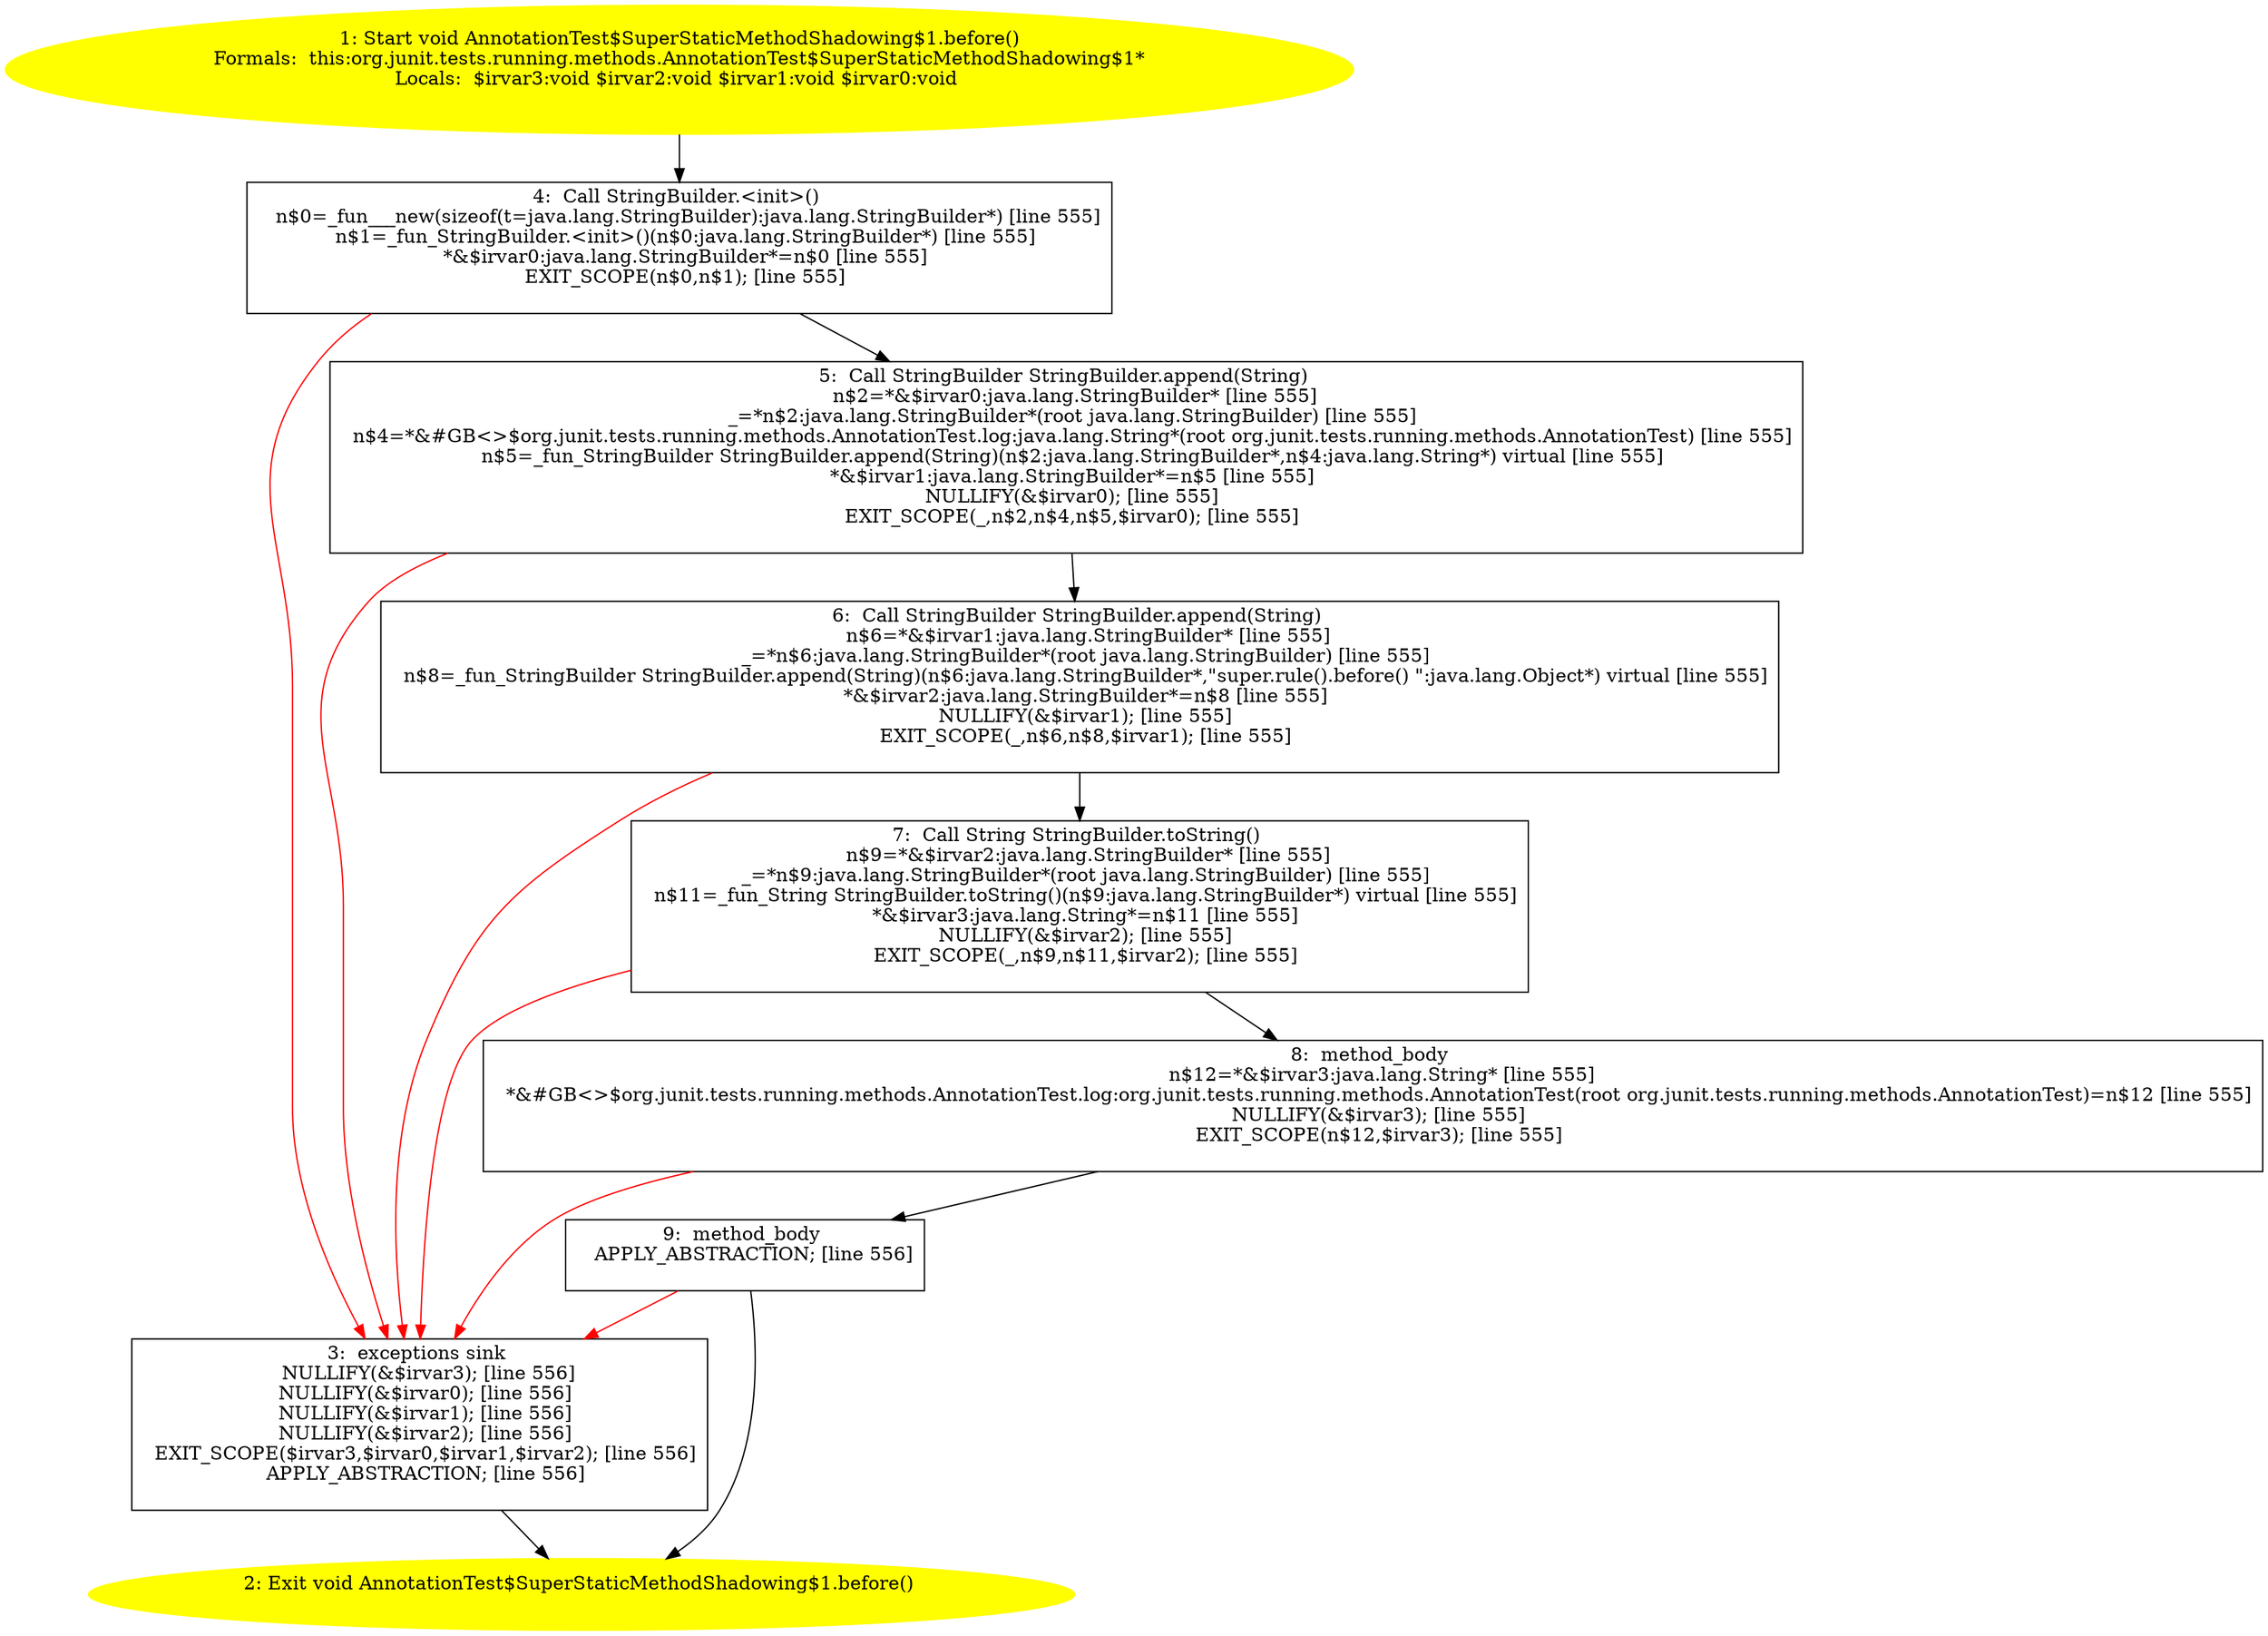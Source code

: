 /* @generated */
digraph cfg {
"org.junit.tests.running.methods.AnnotationTest$SuperStaticMethodShadowing$1.before():void.a2e4352713cb38e54c5dea6954988377_1" [label="1: Start void AnnotationTest$SuperStaticMethodShadowing$1.before()\nFormals:  this:org.junit.tests.running.methods.AnnotationTest$SuperStaticMethodShadowing$1*\nLocals:  $irvar3:void $irvar2:void $irvar1:void $irvar0:void \n  " color=yellow style=filled]
	

	 "org.junit.tests.running.methods.AnnotationTest$SuperStaticMethodShadowing$1.before():void.a2e4352713cb38e54c5dea6954988377_1" -> "org.junit.tests.running.methods.AnnotationTest$SuperStaticMethodShadowing$1.before():void.a2e4352713cb38e54c5dea6954988377_4" ;
"org.junit.tests.running.methods.AnnotationTest$SuperStaticMethodShadowing$1.before():void.a2e4352713cb38e54c5dea6954988377_2" [label="2: Exit void AnnotationTest$SuperStaticMethodShadowing$1.before() \n  " color=yellow style=filled]
	

"org.junit.tests.running.methods.AnnotationTest$SuperStaticMethodShadowing$1.before():void.a2e4352713cb38e54c5dea6954988377_3" [label="3:  exceptions sink \n   NULLIFY(&$irvar3); [line 556]\n  NULLIFY(&$irvar0); [line 556]\n  NULLIFY(&$irvar1); [line 556]\n  NULLIFY(&$irvar2); [line 556]\n  EXIT_SCOPE($irvar3,$irvar0,$irvar1,$irvar2); [line 556]\n  APPLY_ABSTRACTION; [line 556]\n " shape="box"]
	

	 "org.junit.tests.running.methods.AnnotationTest$SuperStaticMethodShadowing$1.before():void.a2e4352713cb38e54c5dea6954988377_3" -> "org.junit.tests.running.methods.AnnotationTest$SuperStaticMethodShadowing$1.before():void.a2e4352713cb38e54c5dea6954988377_2" ;
"org.junit.tests.running.methods.AnnotationTest$SuperStaticMethodShadowing$1.before():void.a2e4352713cb38e54c5dea6954988377_4" [label="4:  Call StringBuilder.<init>() \n   n$0=_fun___new(sizeof(t=java.lang.StringBuilder):java.lang.StringBuilder*) [line 555]\n  n$1=_fun_StringBuilder.<init>()(n$0:java.lang.StringBuilder*) [line 555]\n  *&$irvar0:java.lang.StringBuilder*=n$0 [line 555]\n  EXIT_SCOPE(n$0,n$1); [line 555]\n " shape="box"]
	

	 "org.junit.tests.running.methods.AnnotationTest$SuperStaticMethodShadowing$1.before():void.a2e4352713cb38e54c5dea6954988377_4" -> "org.junit.tests.running.methods.AnnotationTest$SuperStaticMethodShadowing$1.before():void.a2e4352713cb38e54c5dea6954988377_5" ;
	 "org.junit.tests.running.methods.AnnotationTest$SuperStaticMethodShadowing$1.before():void.a2e4352713cb38e54c5dea6954988377_4" -> "org.junit.tests.running.methods.AnnotationTest$SuperStaticMethodShadowing$1.before():void.a2e4352713cb38e54c5dea6954988377_3" [color="red" ];
"org.junit.tests.running.methods.AnnotationTest$SuperStaticMethodShadowing$1.before():void.a2e4352713cb38e54c5dea6954988377_5" [label="5:  Call StringBuilder StringBuilder.append(String) \n   n$2=*&$irvar0:java.lang.StringBuilder* [line 555]\n  _=*n$2:java.lang.StringBuilder*(root java.lang.StringBuilder) [line 555]\n  n$4=*&#GB<>$org.junit.tests.running.methods.AnnotationTest.log:java.lang.String*(root org.junit.tests.running.methods.AnnotationTest) [line 555]\n  n$5=_fun_StringBuilder StringBuilder.append(String)(n$2:java.lang.StringBuilder*,n$4:java.lang.String*) virtual [line 555]\n  *&$irvar1:java.lang.StringBuilder*=n$5 [line 555]\n  NULLIFY(&$irvar0); [line 555]\n  EXIT_SCOPE(_,n$2,n$4,n$5,$irvar0); [line 555]\n " shape="box"]
	

	 "org.junit.tests.running.methods.AnnotationTest$SuperStaticMethodShadowing$1.before():void.a2e4352713cb38e54c5dea6954988377_5" -> "org.junit.tests.running.methods.AnnotationTest$SuperStaticMethodShadowing$1.before():void.a2e4352713cb38e54c5dea6954988377_6" ;
	 "org.junit.tests.running.methods.AnnotationTest$SuperStaticMethodShadowing$1.before():void.a2e4352713cb38e54c5dea6954988377_5" -> "org.junit.tests.running.methods.AnnotationTest$SuperStaticMethodShadowing$1.before():void.a2e4352713cb38e54c5dea6954988377_3" [color="red" ];
"org.junit.tests.running.methods.AnnotationTest$SuperStaticMethodShadowing$1.before():void.a2e4352713cb38e54c5dea6954988377_6" [label="6:  Call StringBuilder StringBuilder.append(String) \n   n$6=*&$irvar1:java.lang.StringBuilder* [line 555]\n  _=*n$6:java.lang.StringBuilder*(root java.lang.StringBuilder) [line 555]\n  n$8=_fun_StringBuilder StringBuilder.append(String)(n$6:java.lang.StringBuilder*,\"super.rule().before() \":java.lang.Object*) virtual [line 555]\n  *&$irvar2:java.lang.StringBuilder*=n$8 [line 555]\n  NULLIFY(&$irvar1); [line 555]\n  EXIT_SCOPE(_,n$6,n$8,$irvar1); [line 555]\n " shape="box"]
	

	 "org.junit.tests.running.methods.AnnotationTest$SuperStaticMethodShadowing$1.before():void.a2e4352713cb38e54c5dea6954988377_6" -> "org.junit.tests.running.methods.AnnotationTest$SuperStaticMethodShadowing$1.before():void.a2e4352713cb38e54c5dea6954988377_7" ;
	 "org.junit.tests.running.methods.AnnotationTest$SuperStaticMethodShadowing$1.before():void.a2e4352713cb38e54c5dea6954988377_6" -> "org.junit.tests.running.methods.AnnotationTest$SuperStaticMethodShadowing$1.before():void.a2e4352713cb38e54c5dea6954988377_3" [color="red" ];
"org.junit.tests.running.methods.AnnotationTest$SuperStaticMethodShadowing$1.before():void.a2e4352713cb38e54c5dea6954988377_7" [label="7:  Call String StringBuilder.toString() \n   n$9=*&$irvar2:java.lang.StringBuilder* [line 555]\n  _=*n$9:java.lang.StringBuilder*(root java.lang.StringBuilder) [line 555]\n  n$11=_fun_String StringBuilder.toString()(n$9:java.lang.StringBuilder*) virtual [line 555]\n  *&$irvar3:java.lang.String*=n$11 [line 555]\n  NULLIFY(&$irvar2); [line 555]\n  EXIT_SCOPE(_,n$9,n$11,$irvar2); [line 555]\n " shape="box"]
	

	 "org.junit.tests.running.methods.AnnotationTest$SuperStaticMethodShadowing$1.before():void.a2e4352713cb38e54c5dea6954988377_7" -> "org.junit.tests.running.methods.AnnotationTest$SuperStaticMethodShadowing$1.before():void.a2e4352713cb38e54c5dea6954988377_8" ;
	 "org.junit.tests.running.methods.AnnotationTest$SuperStaticMethodShadowing$1.before():void.a2e4352713cb38e54c5dea6954988377_7" -> "org.junit.tests.running.methods.AnnotationTest$SuperStaticMethodShadowing$1.before():void.a2e4352713cb38e54c5dea6954988377_3" [color="red" ];
"org.junit.tests.running.methods.AnnotationTest$SuperStaticMethodShadowing$1.before():void.a2e4352713cb38e54c5dea6954988377_8" [label="8:  method_body \n   n$12=*&$irvar3:java.lang.String* [line 555]\n  *&#GB<>$org.junit.tests.running.methods.AnnotationTest.log:org.junit.tests.running.methods.AnnotationTest(root org.junit.tests.running.methods.AnnotationTest)=n$12 [line 555]\n  NULLIFY(&$irvar3); [line 555]\n  EXIT_SCOPE(n$12,$irvar3); [line 555]\n " shape="box"]
	

	 "org.junit.tests.running.methods.AnnotationTest$SuperStaticMethodShadowing$1.before():void.a2e4352713cb38e54c5dea6954988377_8" -> "org.junit.tests.running.methods.AnnotationTest$SuperStaticMethodShadowing$1.before():void.a2e4352713cb38e54c5dea6954988377_9" ;
	 "org.junit.tests.running.methods.AnnotationTest$SuperStaticMethodShadowing$1.before():void.a2e4352713cb38e54c5dea6954988377_8" -> "org.junit.tests.running.methods.AnnotationTest$SuperStaticMethodShadowing$1.before():void.a2e4352713cb38e54c5dea6954988377_3" [color="red" ];
"org.junit.tests.running.methods.AnnotationTest$SuperStaticMethodShadowing$1.before():void.a2e4352713cb38e54c5dea6954988377_9" [label="9:  method_body \n   APPLY_ABSTRACTION; [line 556]\n " shape="box"]
	

	 "org.junit.tests.running.methods.AnnotationTest$SuperStaticMethodShadowing$1.before():void.a2e4352713cb38e54c5dea6954988377_9" -> "org.junit.tests.running.methods.AnnotationTest$SuperStaticMethodShadowing$1.before():void.a2e4352713cb38e54c5dea6954988377_2" ;
	 "org.junit.tests.running.methods.AnnotationTest$SuperStaticMethodShadowing$1.before():void.a2e4352713cb38e54c5dea6954988377_9" -> "org.junit.tests.running.methods.AnnotationTest$SuperStaticMethodShadowing$1.before():void.a2e4352713cb38e54c5dea6954988377_3" [color="red" ];
}
